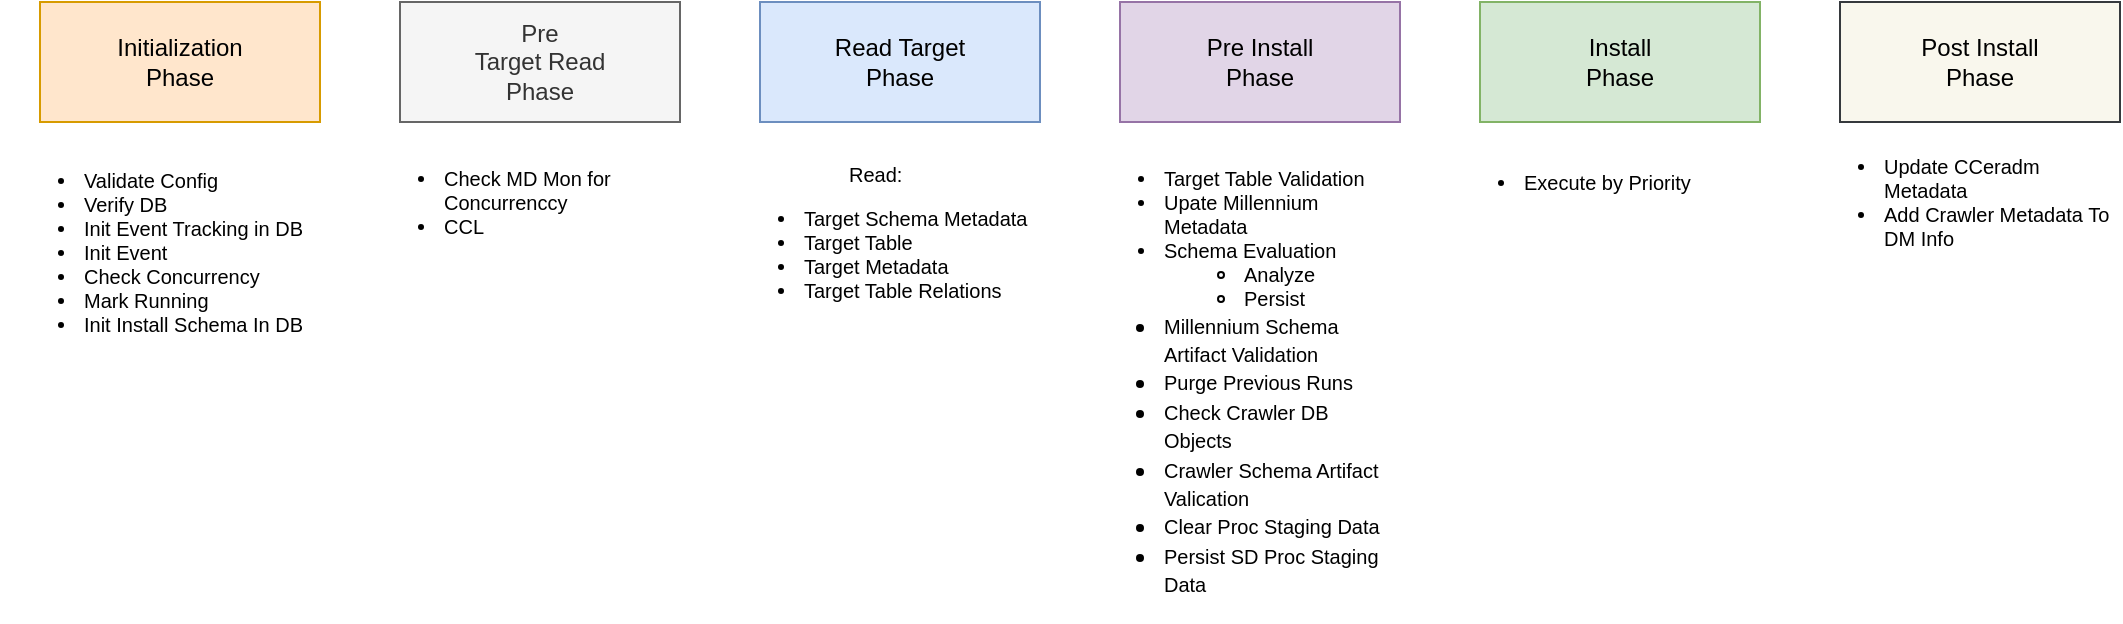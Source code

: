 <mxfile version="15.8.3" type="github">
  <diagram id="slHPIJKdi9Ptl_iNLTFW" name="Page-1">
    <mxGraphModel dx="1186" dy="696" grid="1" gridSize="10" guides="1" tooltips="1" connect="1" arrows="1" fold="1" page="1" pageScale="1" pageWidth="850" pageHeight="1100" math="0" shadow="0">
      <root>
        <mxCell id="0" />
        <mxCell id="1" parent="0" />
        <mxCell id="Lzy6enKNi-50VnEe-bel-1" value="Initialization&lt;br&gt;Phase" style="rounded=0;whiteSpace=wrap;html=1;fillColor=#ffe6cc;strokeColor=#d79b00;" vertex="1" parent="1">
          <mxGeometry x="20" y="20" width="140" height="60" as="geometry" />
        </mxCell>
        <mxCell id="Lzy6enKNi-50VnEe-bel-3" value="Pre&lt;br&gt;Target Read&lt;br&gt;Phase" style="rounded=0;whiteSpace=wrap;html=1;fillColor=#f5f5f5;fontColor=#333333;strokeColor=#666666;" vertex="1" parent="1">
          <mxGeometry x="200" y="20" width="140" height="60" as="geometry" />
        </mxCell>
        <mxCell id="Lzy6enKNi-50VnEe-bel-4" value="Read Target&lt;br&gt;Phase" style="rounded=0;whiteSpace=wrap;html=1;fillColor=#dae8fc;strokeColor=#6c8ebf;" vertex="1" parent="1">
          <mxGeometry x="380" y="20" width="140" height="60" as="geometry" />
        </mxCell>
        <mxCell id="Lzy6enKNi-50VnEe-bel-5" value="Pre Install&lt;br&gt;Phase" style="rounded=0;whiteSpace=wrap;html=1;fillColor=#e1d5e7;strokeColor=#9673a6;" vertex="1" parent="1">
          <mxGeometry x="560" y="20" width="140" height="60" as="geometry" />
        </mxCell>
        <mxCell id="Lzy6enKNi-50VnEe-bel-6" value="Install&lt;br&gt;Phase" style="rounded=0;whiteSpace=wrap;html=1;fillColor=#d5e8d4;strokeColor=#82b366;" vertex="1" parent="1">
          <mxGeometry x="740" y="20" width="140" height="60" as="geometry" />
        </mxCell>
        <mxCell id="Lzy6enKNi-50VnEe-bel-7" value="Post Install&lt;br&gt;Phase" style="rounded=0;whiteSpace=wrap;html=1;fillColor=#f9f7ed;strokeColor=#36393d;" vertex="1" parent="1">
          <mxGeometry x="920" y="20" width="140" height="60" as="geometry" />
        </mxCell>
        <mxCell id="Lzy6enKNi-50VnEe-bel-8" value="&lt;div style=&quot;font-size: 10px&quot;&gt;&lt;ul&gt;&lt;li&gt;&lt;span&gt;Validate Config&lt;/span&gt;&lt;/li&gt;&lt;li&gt;&lt;span&gt;Verify DB&lt;/span&gt;&lt;/li&gt;&lt;li&gt;&lt;span&gt;Init Event Tracking in DB&lt;/span&gt;&lt;/li&gt;&lt;li&gt;&lt;span&gt;Init Event&lt;/span&gt;&lt;/li&gt;&lt;li&gt;&lt;span&gt;Check Concurrency&lt;/span&gt;&lt;/li&gt;&lt;li&gt;&lt;span&gt;Mark Running&lt;/span&gt;&lt;/li&gt;&lt;li&gt;&lt;span&gt;Init Install Schema In DB&lt;/span&gt;&lt;/li&gt;&lt;/ul&gt;&lt;/div&gt;" style="text;html=1;strokeColor=none;fillColor=none;align=left;verticalAlign=middle;whiteSpace=wrap;rounded=0;" vertex="1" parent="1">
          <mxGeometry y="100" width="160" height="90" as="geometry" />
        </mxCell>
        <mxCell id="Lzy6enKNi-50VnEe-bel-10" value="&lt;div style=&quot;font-size: 10px&quot;&gt;&lt;ul&gt;&lt;li&gt;Check MD Mon for Concurrenccy&lt;/li&gt;&lt;li&gt;CCL&lt;/li&gt;&lt;/ul&gt;&lt;/div&gt;" style="text;html=1;strokeColor=none;fillColor=none;align=left;verticalAlign=middle;whiteSpace=wrap;rounded=0;" vertex="1" parent="1">
          <mxGeometry x="180" y="100" width="160" height="40" as="geometry" />
        </mxCell>
        <mxCell id="Lzy6enKNi-50VnEe-bel-13" value="&lt;div style=&quot;font-size: 10px&quot;&gt;&lt;div style=&quot;text-align: center&quot;&gt;&lt;span&gt;Read:&lt;/span&gt;&lt;/div&gt;&lt;ul&gt;&lt;li&gt;Target Schema Metadata&lt;/li&gt;&lt;li&gt;Target Table&lt;/li&gt;&lt;li&gt;Target Metadata&lt;/li&gt;&lt;li&gt;Target Table Relations&lt;/li&gt;&lt;/ul&gt;&lt;/div&gt;" style="text;html=1;strokeColor=none;fillColor=none;align=left;verticalAlign=middle;whiteSpace=wrap;rounded=0;" vertex="1" parent="1">
          <mxGeometry x="360" y="100" width="160" height="80" as="geometry" />
        </mxCell>
        <mxCell id="Lzy6enKNi-50VnEe-bel-14" value="&lt;div&gt;&lt;ul&gt;&lt;li style=&quot;font-size: 10px&quot;&gt;Target Table Validation&lt;/li&gt;&lt;li style=&quot;font-size: 10px&quot;&gt;Upate Millennium Metadata&lt;/li&gt;&lt;li style=&quot;font-size: 10px&quot;&gt;Schema Evaluation&lt;/li&gt;&lt;ul style=&quot;font-size: 10px&quot;&gt;&lt;li&gt;Analyze&lt;/li&gt;&lt;li&gt;Persist&lt;/li&gt;&lt;/ul&gt;&lt;li&gt;&lt;span style=&quot;font-size: 10px&quot;&gt;Millennium Schema Artifact Validation&lt;/span&gt;&lt;/li&gt;&lt;li&gt;&lt;span style=&quot;font-size: 10px&quot;&gt;Purge Previous Runs&lt;/span&gt;&lt;/li&gt;&lt;li&gt;&lt;span style=&quot;font-size: 10px&quot;&gt;Check Crawler DB Objects&lt;/span&gt;&lt;/li&gt;&lt;li&gt;&lt;span style=&quot;font-size: 10px&quot;&gt;Crawler Schema Artifact Valication&lt;/span&gt;&lt;/li&gt;&lt;li&gt;&lt;span style=&quot;font-size: 10px&quot;&gt;Clear Proc Staging Data&lt;/span&gt;&lt;/li&gt;&lt;li&gt;&lt;span style=&quot;font-size: 10px&quot;&gt;Persist SD Proc Staging Data&lt;/span&gt;&lt;/li&gt;&lt;/ul&gt;&lt;/div&gt;" style="text;html=1;strokeColor=none;fillColor=none;align=left;verticalAlign=middle;whiteSpace=wrap;rounded=0;" vertex="1" parent="1">
          <mxGeometry x="540" y="100" width="160" height="220" as="geometry" />
        </mxCell>
        <mxCell id="Lzy6enKNi-50VnEe-bel-17" value="&lt;div style=&quot;font-size: 10px&quot;&gt;&lt;ul&gt;&lt;li&gt;Execute by Priority&lt;/li&gt;&lt;/ul&gt;&lt;/div&gt;" style="text;html=1;strokeColor=none;fillColor=none;align=left;verticalAlign=middle;whiteSpace=wrap;rounded=0;" vertex="1" parent="1">
          <mxGeometry x="720" y="100" width="160" height="20" as="geometry" />
        </mxCell>
        <mxCell id="Lzy6enKNi-50VnEe-bel-18" value="&lt;div style=&quot;font-size: 10px&quot;&gt;&lt;ul&gt;&lt;li&gt;Update CCeradm Metadata&lt;/li&gt;&lt;li&gt;Add Crawler Metadata To DM Info&lt;/li&gt;&lt;/ul&gt;&lt;/div&gt;" style="text;html=1;strokeColor=none;fillColor=none;align=left;verticalAlign=middle;whiteSpace=wrap;rounded=0;" vertex="1" parent="1">
          <mxGeometry x="900" y="100" width="160" height="40" as="geometry" />
        </mxCell>
      </root>
    </mxGraphModel>
  </diagram>
</mxfile>
